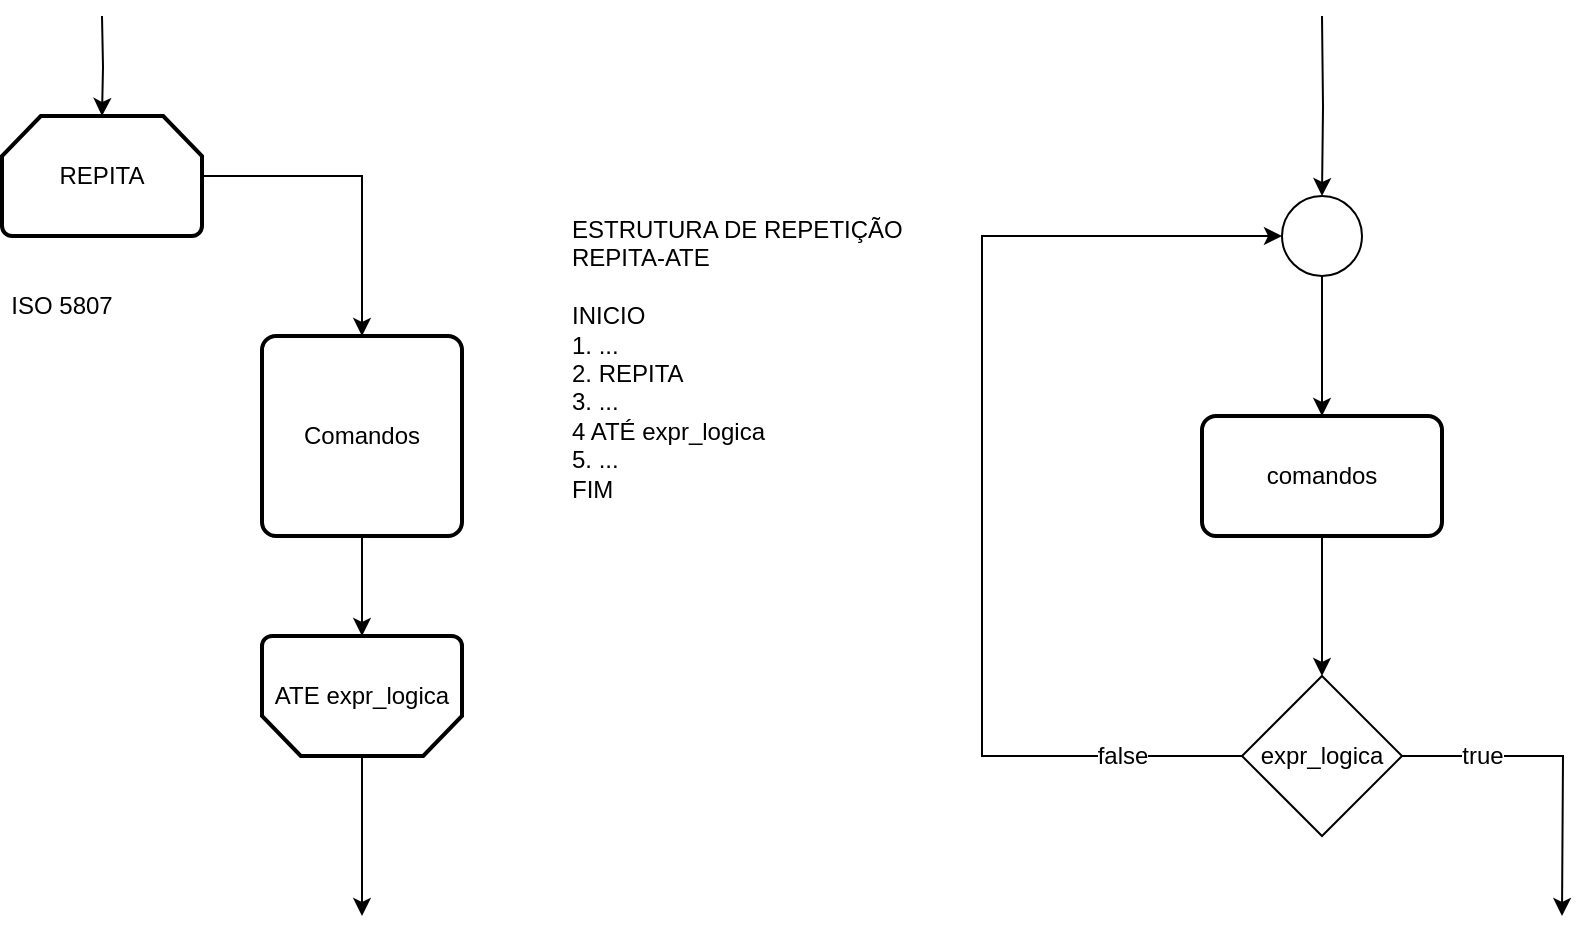 <mxfile version="20.8.10" type="device"><diagram name="Page-1" id="S7R66NB00OjdGhEZgOyb"><mxGraphModel dx="1080" dy="678" grid="1" gridSize="10" guides="1" tooltips="1" connect="1" arrows="1" fold="1" page="1" pageScale="1" pageWidth="900" pageHeight="1600" math="0" shadow="0"><root><mxCell id="0"/><mxCell id="1" parent="0"/><mxCell id="VM0dt01pUI7BhAViuwHw-11" value="" style="group" vertex="1" connectable="0" parent="1"><mxGeometry x="600" y="10" width="290" height="450" as="geometry"/></mxCell><mxCell id="VM0dt01pUI7BhAViuwHw-3" value="" style="edgeStyle=orthogonalEdgeStyle;rounded=0;orthogonalLoop=1;jettySize=auto;html=1;fontSize=12;" edge="1" parent="VM0dt01pUI7BhAViuwHw-11" target="VM0dt01pUI7BhAViuwHw-4"><mxGeometry relative="1" as="geometry"><mxPoint x="170" y="80" as="targetPoint"/><mxPoint x="170" as="sourcePoint"/></mxGeometry></mxCell><mxCell id="VM0dt01pUI7BhAViuwHw-4" value="" style="ellipse;whiteSpace=wrap;html=1;aspect=fixed;fontSize=12;" vertex="1" parent="VM0dt01pUI7BhAViuwHw-11"><mxGeometry x="150" y="90" width="40" height="40" as="geometry"/></mxCell><mxCell id="VM0dt01pUI7BhAViuwHw-5" value="comandos" style="rounded=1;whiteSpace=wrap;html=1;absoluteArcSize=1;arcSize=14;strokeWidth=2;fontFamily=Helvetica;fontSize=12;fontColor=default;align=center;strokeColor=default;fillColor=default;" vertex="1" parent="VM0dt01pUI7BhAViuwHw-11"><mxGeometry x="110" y="200" width="120" height="60" as="geometry"/></mxCell><mxCell id="VM0dt01pUI7BhAViuwHw-6" value="" style="edgeStyle=orthogonalEdgeStyle;rounded=0;orthogonalLoop=1;jettySize=auto;html=1;fontSize=12;" edge="1" parent="VM0dt01pUI7BhAViuwHw-11" source="VM0dt01pUI7BhAViuwHw-4" target="VM0dt01pUI7BhAViuwHw-5"><mxGeometry relative="1" as="geometry"/></mxCell><mxCell id="VM0dt01pUI7BhAViuwHw-9" value="true" style="edgeStyle=orthogonalEdgeStyle;rounded=0;orthogonalLoop=1;jettySize=auto;html=1;fontSize=12;" edge="1" parent="VM0dt01pUI7BhAViuwHw-11" source="VM0dt01pUI7BhAViuwHw-7"><mxGeometry x="-0.499" relative="1" as="geometry"><mxPoint x="290" y="450" as="targetPoint"/><mxPoint as="offset"/></mxGeometry></mxCell><mxCell id="VM0dt01pUI7BhAViuwHw-10" value="false" style="edgeStyle=orthogonalEdgeStyle;rounded=0;orthogonalLoop=1;jettySize=auto;html=1;fontSize=12;entryX=0;entryY=0.5;entryDx=0;entryDy=0;" edge="1" parent="VM0dt01pUI7BhAViuwHw-11" source="VM0dt01pUI7BhAViuwHw-7" target="VM0dt01pUI7BhAViuwHw-4"><mxGeometry x="-0.778" relative="1" as="geometry"><mxPoint x="50" y="370" as="targetPoint"/><Array as="points"><mxPoint y="370"/><mxPoint y="110"/></Array><mxPoint as="offset"/></mxGeometry></mxCell><mxCell id="VM0dt01pUI7BhAViuwHw-7" value="expr_logica" style="rhombus;whiteSpace=wrap;html=1;fontSize=12;" vertex="1" parent="VM0dt01pUI7BhAViuwHw-11"><mxGeometry x="130" y="330" width="80" height="80" as="geometry"/></mxCell><mxCell id="VM0dt01pUI7BhAViuwHw-8" value="" style="edgeStyle=orthogonalEdgeStyle;rounded=0;orthogonalLoop=1;jettySize=auto;html=1;fontSize=12;" edge="1" parent="VM0dt01pUI7BhAViuwHw-11" source="VM0dt01pUI7BhAViuwHw-5" target="VM0dt01pUI7BhAViuwHw-7"><mxGeometry relative="1" as="geometry"/></mxCell><mxCell id="VM0dt01pUI7BhAViuwHw-12" value="ESTRUTURA DE REPETIÇÃO REPITA-ATE&lt;br&gt;&lt;br&gt;INICIO&lt;br&gt;1. ...&lt;br&gt;2. REPITA&lt;br&gt;3. ...&lt;br&gt;4 ATÉ expr_logica&lt;br&gt;5. ...&lt;br&gt;FIM" style="text;html=1;strokeColor=none;fillColor=none;spacing=5;spacingTop=-20;whiteSpace=wrap;overflow=hidden;rounded=0;fontSize=12;" vertex="1" parent="1"><mxGeometry x="390" y="120" width="190" height="200" as="geometry"/></mxCell><mxCell id="VM0dt01pUI7BhAViuwHw-29" value="" style="group" vertex="1" connectable="0" parent="1"><mxGeometry x="110" y="10.0" width="230" height="450.0" as="geometry"/></mxCell><mxCell id="VM0dt01pUI7BhAViuwHw-14" value="" style="edgeStyle=orthogonalEdgeStyle;rounded=0;orthogonalLoop=1;jettySize=auto;html=1;fontSize=12;" edge="1" parent="VM0dt01pUI7BhAViuwHw-29" target="VM0dt01pUI7BhAViuwHw-16"><mxGeometry relative="1" as="geometry"><mxPoint x="50" y="80.0" as="targetPoint"/><mxPoint x="50" as="sourcePoint"/></mxGeometry></mxCell><mxCell id="VM0dt01pUI7BhAViuwHw-16" value="REPITA" style="strokeWidth=2;html=1;shape=mxgraph.flowchart.loop_limit;whiteSpace=wrap;fontSize=12;" vertex="1" parent="VM0dt01pUI7BhAViuwHw-29"><mxGeometry y="50.0" width="100" height="60" as="geometry"/></mxCell><mxCell id="VM0dt01pUI7BhAViuwHw-23" value="Comandos" style="rounded=1;whiteSpace=wrap;html=1;absoluteArcSize=1;arcSize=14;strokeWidth=2;fontSize=12;" vertex="1" parent="VM0dt01pUI7BhAViuwHw-29"><mxGeometry x="130" y="160.0" width="100" height="100" as="geometry"/></mxCell><mxCell id="VM0dt01pUI7BhAViuwHw-17" value="" style="edgeStyle=orthogonalEdgeStyle;rounded=0;orthogonalLoop=1;jettySize=auto;html=1;fontSize=12;" edge="1" parent="VM0dt01pUI7BhAViuwHw-29" source="VM0dt01pUI7BhAViuwHw-16" target="VM0dt01pUI7BhAViuwHw-23"><mxGeometry relative="1" as="geometry"><mxPoint x="180" y="160.0" as="targetPoint"/></mxGeometry></mxCell><mxCell id="VM0dt01pUI7BhAViuwHw-27" value="" style="edgeStyle=orthogonalEdgeStyle;rounded=0;orthogonalLoop=1;jettySize=auto;html=1;fontSize=12;" edge="1" parent="VM0dt01pUI7BhAViuwHw-29" source="VM0dt01pUI7BhAViuwHw-26"><mxGeometry relative="1" as="geometry"><mxPoint x="180" y="450.0" as="targetPoint"/></mxGeometry></mxCell><mxCell id="VM0dt01pUI7BhAViuwHw-26" value="ATE expr_logica" style="strokeWidth=2;html=1;shape=mxgraph.flowchart.loop_limit;whiteSpace=wrap;fontSize=12;flipV=1;" vertex="1" parent="VM0dt01pUI7BhAViuwHw-29"><mxGeometry x="130" y="310.0" width="100" height="60" as="geometry"/></mxCell><mxCell id="VM0dt01pUI7BhAViuwHw-25" value="" style="edgeStyle=orthogonalEdgeStyle;rounded=0;orthogonalLoop=1;jettySize=auto;html=1;fontSize=12;" edge="1" parent="VM0dt01pUI7BhAViuwHw-29" source="VM0dt01pUI7BhAViuwHw-23" target="VM0dt01pUI7BhAViuwHw-26"><mxGeometry relative="1" as="geometry"><mxPoint x="180" y="340.0" as="targetPoint"/></mxGeometry></mxCell><mxCell id="VM0dt01pUI7BhAViuwHw-28" value="ISO 5807" style="text;html=1;strokeColor=none;fillColor=none;align=center;verticalAlign=middle;whiteSpace=wrap;rounded=0;fontSize=12;" vertex="1" parent="VM0dt01pUI7BhAViuwHw-29"><mxGeometry y="130.0" width="60" height="30" as="geometry"/></mxCell></root></mxGraphModel></diagram></mxfile>